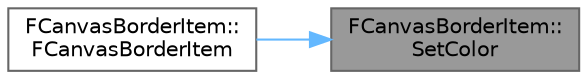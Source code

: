digraph "FCanvasBorderItem::SetColor"
{
 // INTERACTIVE_SVG=YES
 // LATEX_PDF_SIZE
  bgcolor="transparent";
  edge [fontname=Helvetica,fontsize=10,labelfontname=Helvetica,labelfontsize=10];
  node [fontname=Helvetica,fontsize=10,shape=box,height=0.2,width=0.4];
  rankdir="RL";
  Node1 [id="Node000001",label="FCanvasBorderItem::\lSetColor",height=0.2,width=0.4,color="gray40", fillcolor="grey60", style="filled", fontcolor="black",tooltip=" "];
  Node1 -> Node2 [id="edge1_Node000001_Node000002",dir="back",color="steelblue1",style="solid",tooltip=" "];
  Node2 [id="Node000002",label="FCanvasBorderItem::\lFCanvasBorderItem",height=0.2,width=0.4,color="grey40", fillcolor="white", style="filled",URL="$dd/d45/classFCanvasBorderItem.html#a87447853b9d598f37ff9d306a90d43bd",tooltip="3x3 grid border with tiled frame and tiled interior."];
}
